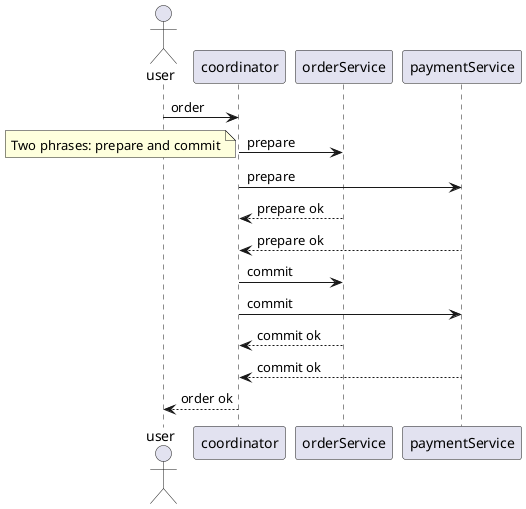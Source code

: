 @startuml
'https://plantuml.com/sequence-diagram

actor user
participant coordinator
participant orderService
participant paymentService

user -> coordinator: order
coordinator -> orderService: prepare
note left
Two phrases: prepare and commit
end note
coordinator -> paymentService: prepare
orderService -->coordinator: prepare ok
paymentService --> coordinator: prepare ok
coordinator -> orderService: commit
coordinator -> paymentService: commit
orderService -->coordinator: commit ok
paymentService --> coordinator: commit ok
coordinator --> user : order ok
@enduml